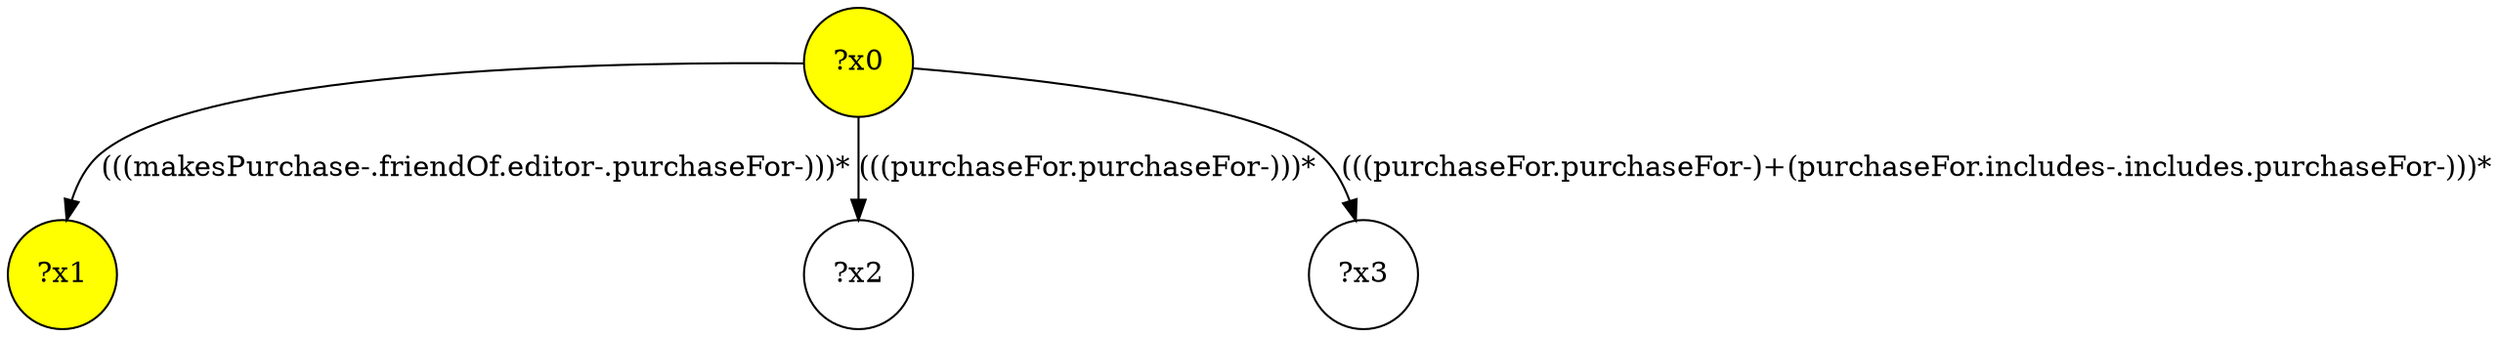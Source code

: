digraph g {
	x0 [fillcolor="yellow", style="filled," shape=circle, label="?x0"];
	x1 [fillcolor="yellow", style="filled," shape=circle, label="?x1"];
	x0 -> x1 [label="(((makesPurchase-.friendOf.editor-.purchaseFor-)))*"];
	x2 [shape=circle, label="?x2"];
	x0 -> x2 [label="(((purchaseFor.purchaseFor-)))*"];
	x3 [shape=circle, label="?x3"];
	x0 -> x3 [label="(((purchaseFor.purchaseFor-)+(purchaseFor.includes-.includes.purchaseFor-)))*"];
}
